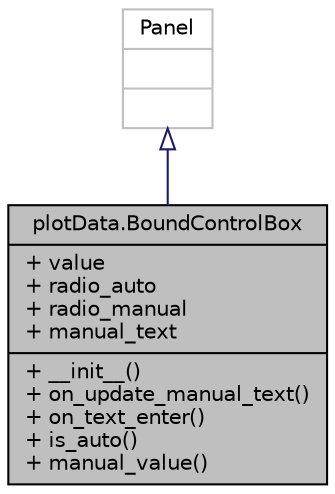 digraph "plotData.BoundControlBox"
{
 // INTERACTIVE_SVG=YES
  edge [fontname="Helvetica",fontsize="10",labelfontname="Helvetica",labelfontsize="10"];
  node [fontname="Helvetica",fontsize="10",shape=record];
  Node2 [label="{plotData.BoundControlBox\n|+ value\l+ radio_auto\l+ radio_manual\l+ manual_text\l|+ __init__()\l+ on_update_manual_text()\l+ on_text_enter()\l+ is_auto()\l+ manual_value()\l}",height=0.2,width=0.4,color="black", fillcolor="grey75", style="filled", fontcolor="black"];
  Node3 -> Node2 [dir="back",color="midnightblue",fontsize="10",style="solid",arrowtail="onormal",fontname="Helvetica"];
  Node3 [label="{Panel\n||}",height=0.2,width=0.4,color="grey75", fillcolor="white", style="filled"];
}
